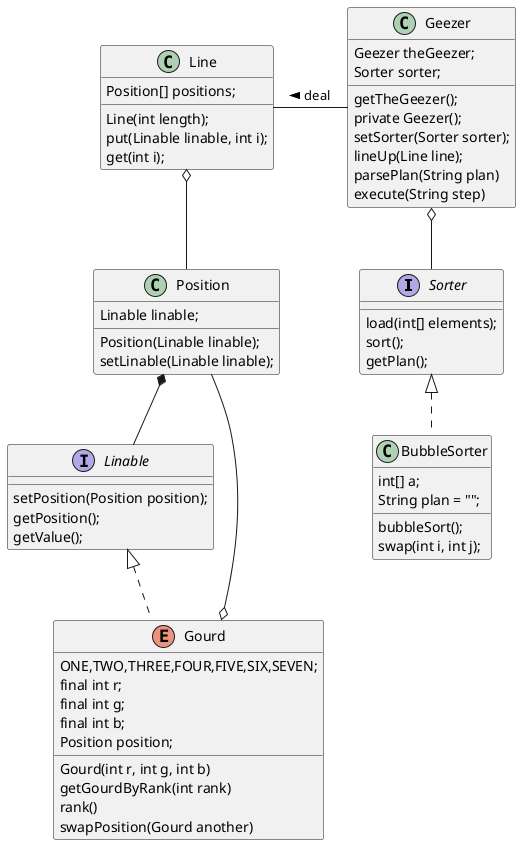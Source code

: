 @startuml
interface Sorter {

    load(int[] elements);
    sort();
    getPlan();
    
}
class BubbleSorter implements Sorter {
    int[] a;
    String plan = "";
    
    bubbleSort();
    swap(int i, int j);
}
interface Linable {
    setPosition(Position position);
    getPosition();
    getValue();
}
class Position {
    Linable linable;
    Position(Linable linable);
    setLinable(Linable linable);
}
class Line {
    Position[] positions;
    
    Line(int length);
    put(Linable linable, int i);
    get(int i);
}
Line o-- Position
enum Gourd implements Linable {

    ONE,TWO,THREE,FOUR,FIVE,SIX,SEVEN;
    final int r;
    final int g;
    final int b;
    Position position;

    Gourd(int r, int g, int b)
    getGourdByRank(int rank)
    rank()
    swapPosition(Gourd another)
}
Gourd o-- Position
Position *-- Linable
class Geezer {

    Geezer theGeezer;
    Sorter sorter;

    getTheGeezer();
    private Geezer();
    setSorter(Sorter sorter);
    lineUp(Line line);
    parsePlan(String plan)
    execute(String step)
}
Geezer o-- Sorter
Line - Geezer : deal <
@enduml